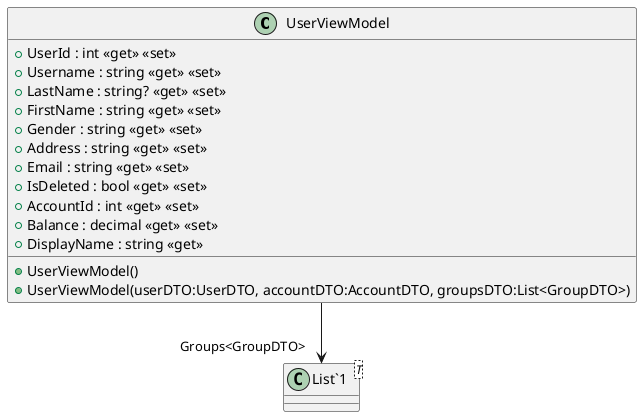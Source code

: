 @startuml
class UserViewModel {
    + UserId : int <<get>> <<set>>
    + Username : string <<get>> <<set>>
    + LastName : string? <<get>> <<set>>
    + FirstName : string <<get>> <<set>>
    + Gender : string <<get>> <<set>>
    + Address : string <<get>> <<set>>
    + Email : string <<get>> <<set>>
    + IsDeleted : bool <<get>> <<set>>
    + AccountId : int <<get>> <<set>>
    + Balance : decimal <<get>> <<set>>
    + DisplayName : string <<get>>
    + UserViewModel()
    + UserViewModel(userDTO:UserDTO, accountDTO:AccountDTO, groupsDTO:List<GroupDTO>)
}
class "List`1"<T> {
}
UserViewModel --> "Groups<GroupDTO>" "List`1"
@enduml
